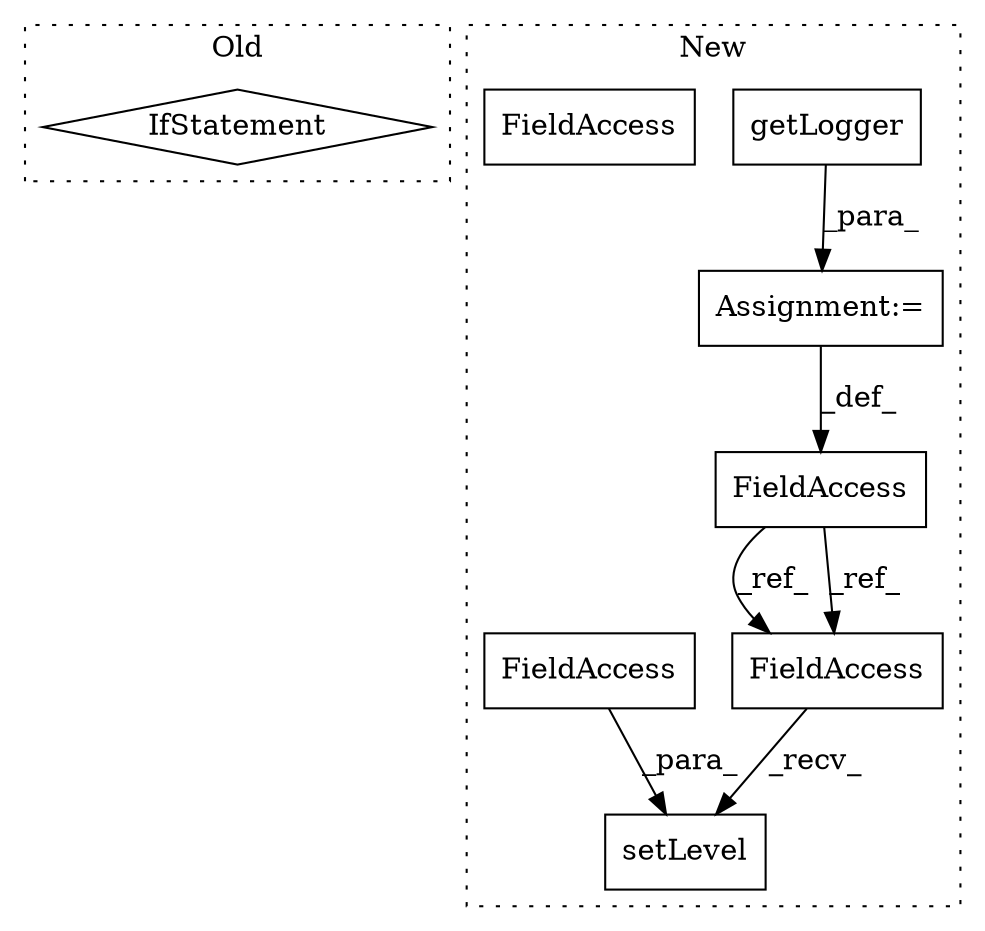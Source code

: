 digraph G {
subgraph cluster0 {
1 [label="IfStatement" a="25" s="11934,11960" l="4,2" shape="diamond"];
label = "Old";
style="dotted";
}
subgraph cluster1 {
2 [label="setLevel" a="32" s="895,917" l="9,1" shape="box"];
3 [label="getLogger" a="32" s="863,881" l="10,1" shape="box"];
4 [label="Assignment:=" a="7" s="854" l="1" shape="box"];
5 [label="FieldAccess" a="22" s="848" l="6" shape="box"];
6 [label="FieldAccess" a="22" s="888" l="6" shape="box"];
7 [label="FieldAccess" a="22" s="904" l="13" shape="box"];
8 [label="FieldAccess" a="22" s="888" l="6" shape="box"];
label = "New";
style="dotted";
}
3 -> 4 [label="_para_"];
4 -> 5 [label="_def_"];
5 -> 8 [label="_ref_"];
5 -> 8 [label="_ref_"];
7 -> 2 [label="_para_"];
8 -> 2 [label="_recv_"];
}